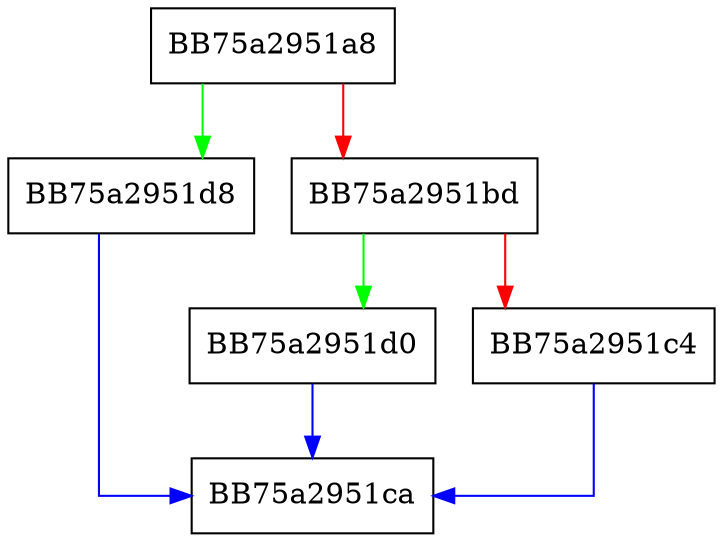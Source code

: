 digraph sqlite3IndexAffinityOk {
  node [shape="box"];
  graph [splines=ortho];
  BB75a2951a8 -> BB75a2951d8 [color="green"];
  BB75a2951a8 -> BB75a2951bd [color="red"];
  BB75a2951bd -> BB75a2951d0 [color="green"];
  BB75a2951bd -> BB75a2951c4 [color="red"];
  BB75a2951c4 -> BB75a2951ca [color="blue"];
  BB75a2951d0 -> BB75a2951ca [color="blue"];
  BB75a2951d8 -> BB75a2951ca [color="blue"];
}